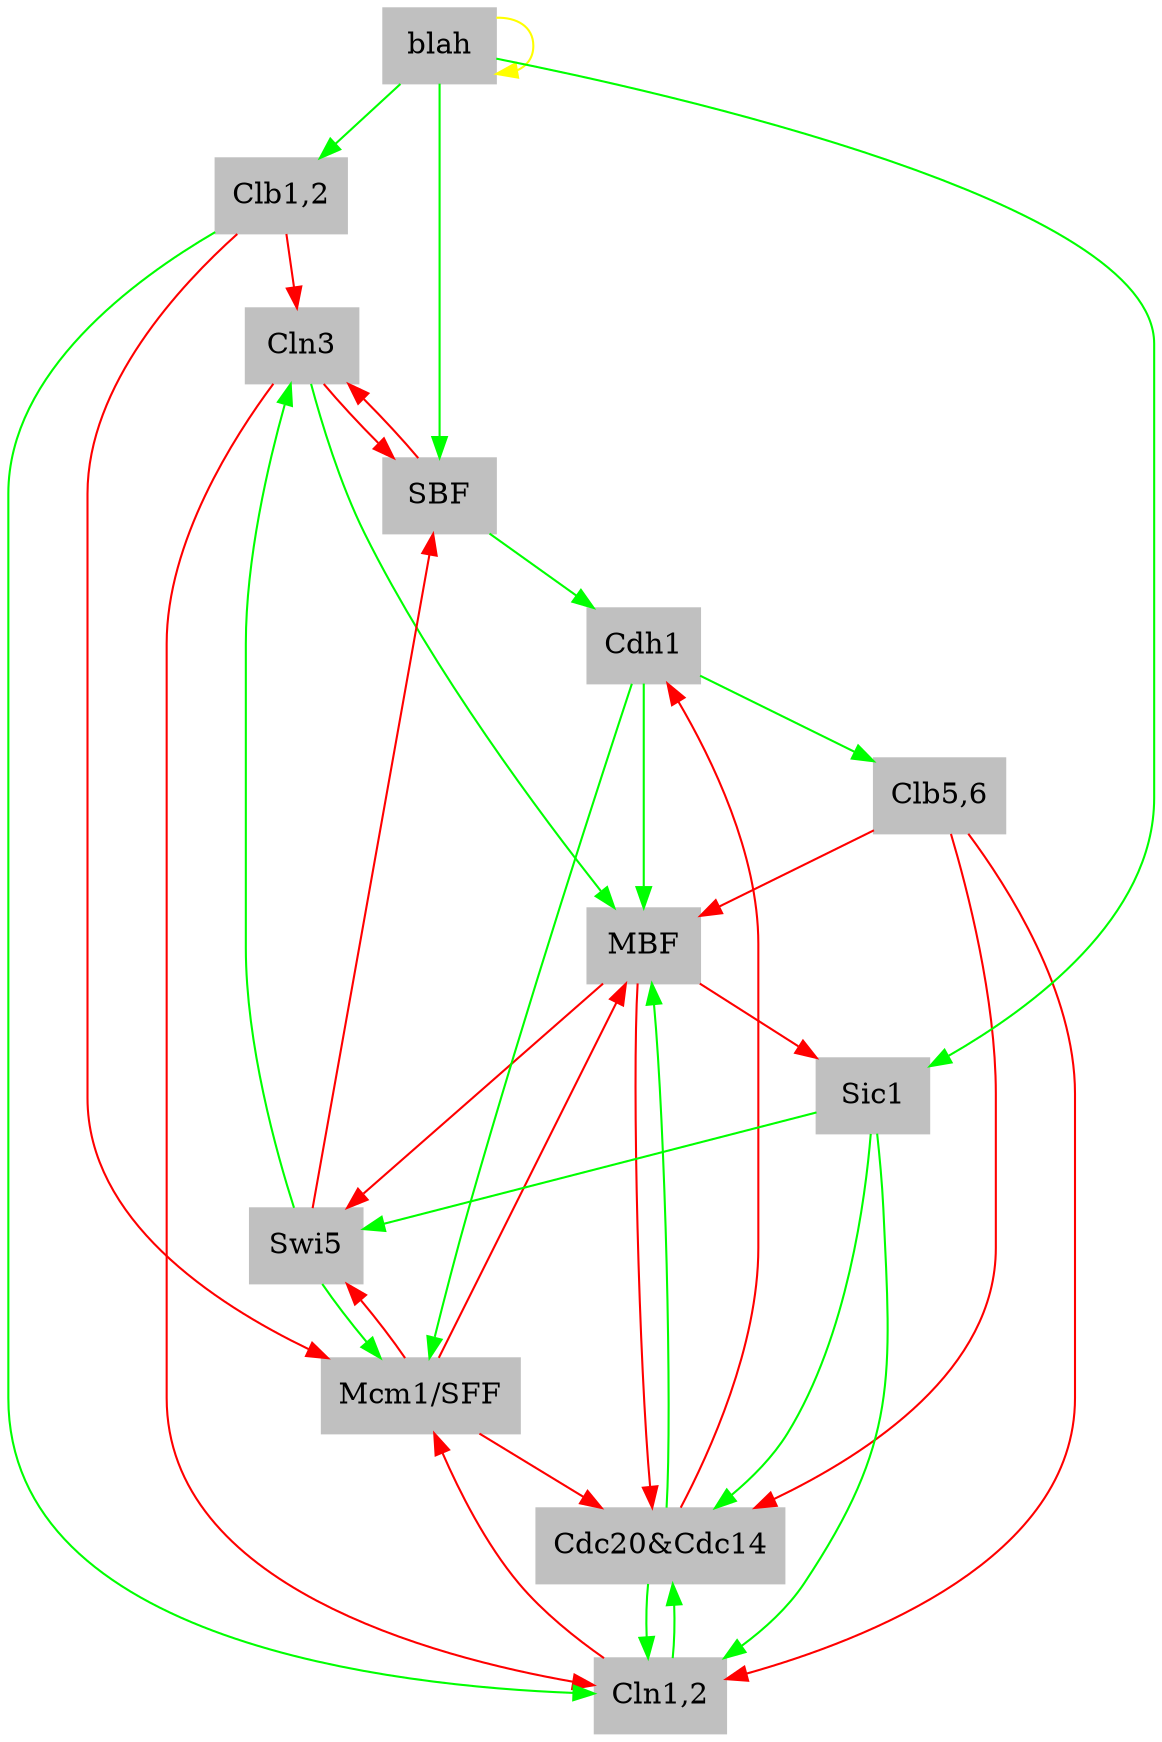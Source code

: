 digraph 000000000000  {
"Cln3" [shape=box, color=gray, style=filled];
	edge [color=green]; 
	"Swi5" -> "Cln3";
	edge [color=red]; 
	"Clb1,2" -> "Cln3";
	"SBF" -> "Cln3";
"MBF" [shape=box, color=gray, style=filled];
	edge [color=green]; 
	"Cdc20&Cdc14" -> "MBF";
	"Cdh1" -> "MBF";
	"Cln3" -> "MBF";
	edge [color=red]; 
	"Clb5,6" -> "MBF";
	"Mcm1/SFF" -> "MBF";
"SBF" [shape=box, color=gray, style=filled];
	edge [color=green]; 
	"blah" -> "SBF";
	edge [color=red]; 
	"Cln3" -> "SBF";
	"Swi5" -> "SBF";
"Cln1,2" [shape=box, color=gray, style=filled];
	edge [color=green]; 
	"Cdc20&Cdc14" -> "Cln1,2";
	"Clb1,2" -> "Cln1,2";
	"Sic1" -> "Cln1,2";
	edge [color=red]; 
	"Clb5,6" -> "Cln1,2";
	"Cln3" -> "Cln1,2";
"Cdh1" [shape=box, color=gray, style=filled];
	edge [color=green]; 
	"SBF" -> "Cdh1";
	edge [color=red]; 
	"Cdc20&Cdc14" -> "Cdh1";
"Swi5" [shape=box, color=gray, style=filled];
	edge [color=green]; 
	"Sic1" -> "Swi5";
	edge [color=red]; 
	"MBF" -> "Swi5";
	"Mcm1/SFF" -> "Swi5";
"Cdc20&Cdc14" [shape=box, color=gray, style=filled];
	edge [color=green]; 
	"Cln1,2" -> "Cdc20&Cdc14";
	"Sic1" -> "Cdc20&Cdc14";
	edge [color=red]; 
	"Clb5,6" -> "Cdc20&Cdc14";
	"MBF" -> "Cdc20&Cdc14";
	"Mcm1/SFF" -> "Cdc20&Cdc14";
"Clb5,6" [shape=box, color=gray, style=filled];
	edge [color=green]; 
	"Cdh1" -> "Clb5,6";
"Sic1" [shape=box, color=gray, style=filled];
	edge [color=green]; 
	"blah" -> "Sic1";
	edge [color=red]; 
	"MBF" -> "Sic1";
"Clb1,2" [shape=box, color=gray, style=filled];
	edge [color=green]; 
	"blah" -> "Clb1,2";
"Mcm1/SFF" [shape=box, color=gray, style=filled];
	edge [color=green]; 
	"Cdh1" -> "Mcm1/SFF";
	"Swi5" -> "Mcm1/SFF";
	edge [color=red]; 
	"Clb1,2" -> "Mcm1/SFF";
	"Cln1,2" -> "Mcm1/SFF";
"blah" [shape=box, color=gray, style=filled];
	edge [color=yellow]; 
	"blah" -> "blah";

}